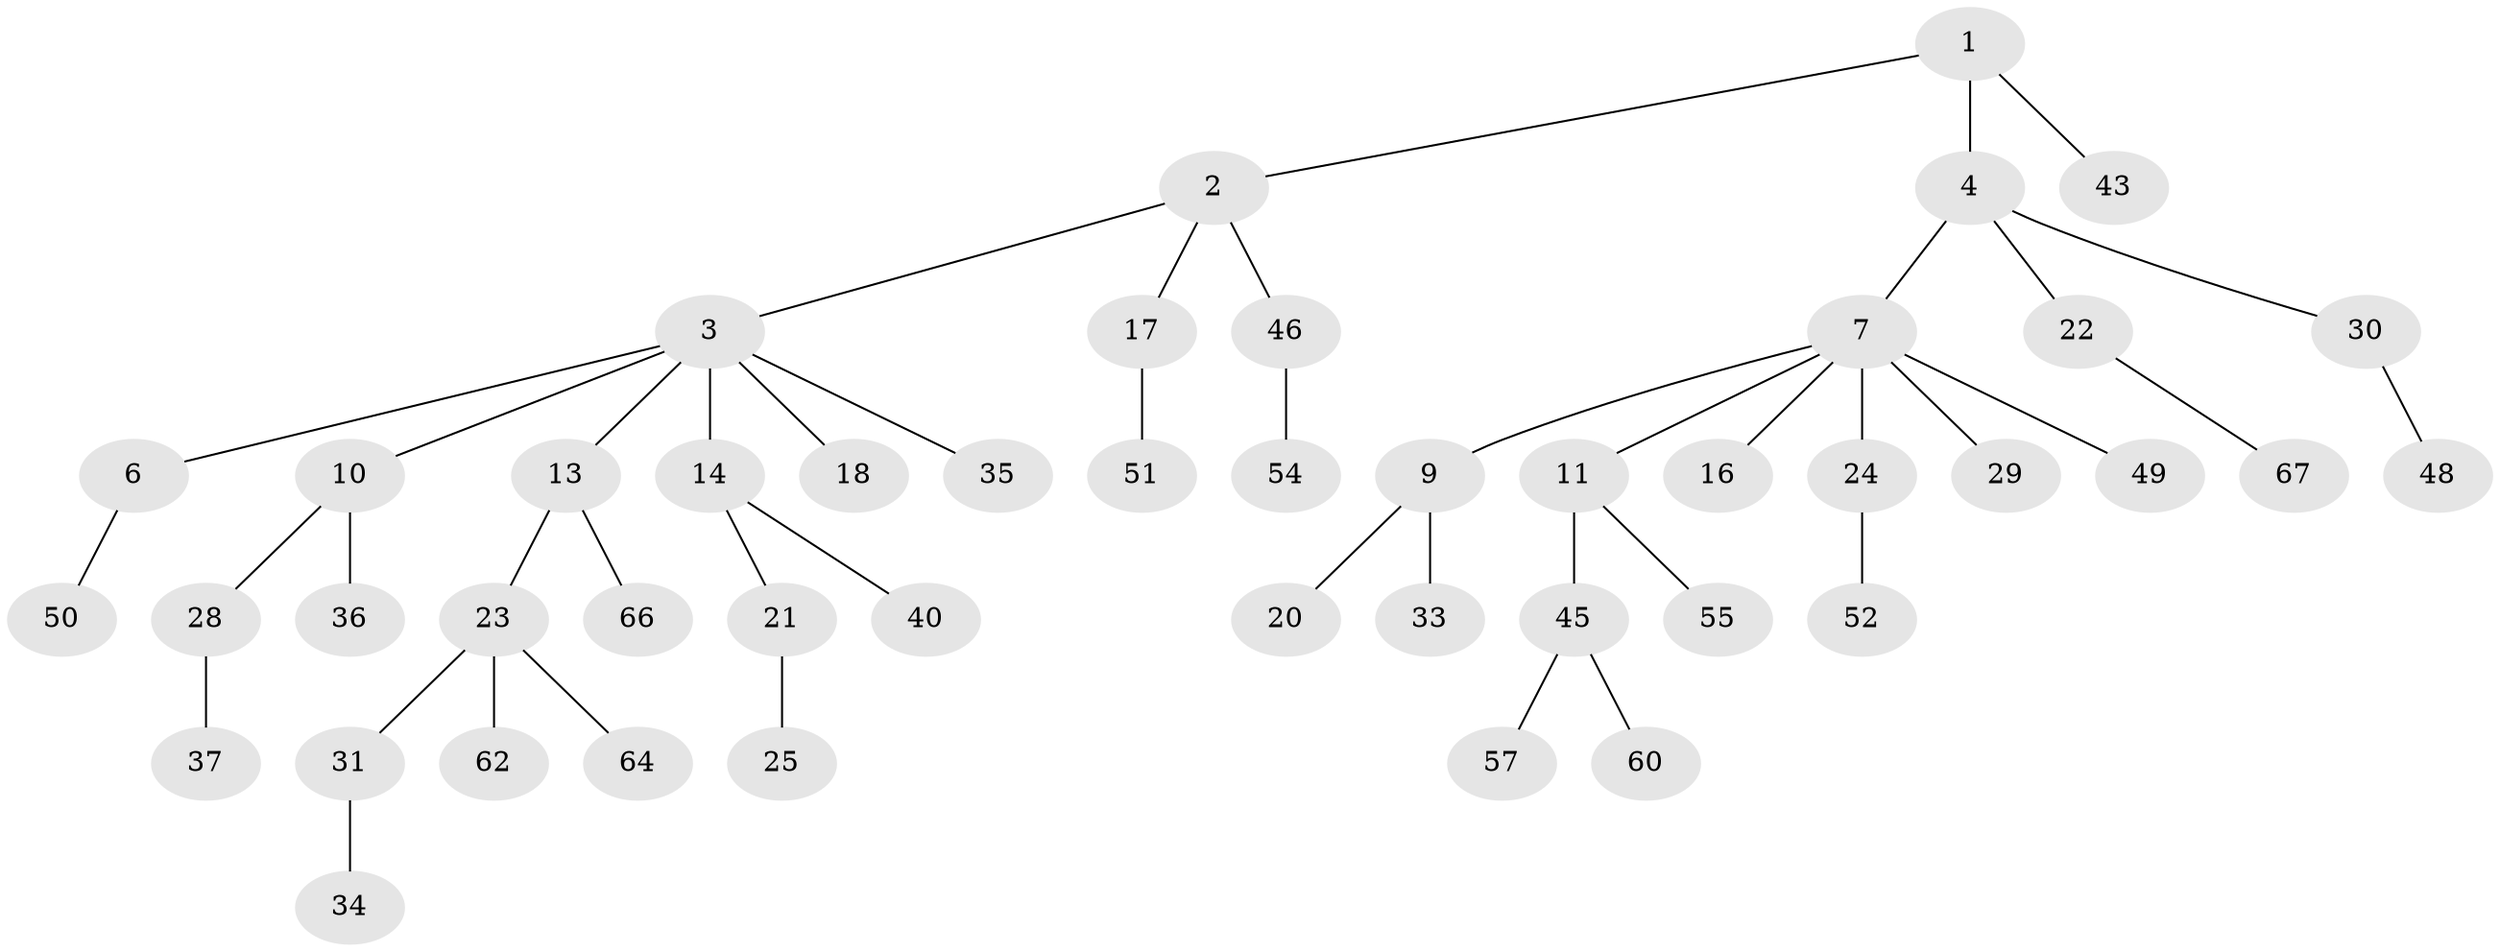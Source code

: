 // original degree distribution, {3: 0.14925373134328357, 4: 0.08955223880597014, 5: 0.014925373134328358, 2: 0.26865671641791045, 6: 0.014925373134328358, 1: 0.4626865671641791}
// Generated by graph-tools (version 1.1) at 2025/11/02/27/25 16:11:27]
// undirected, 46 vertices, 45 edges
graph export_dot {
graph [start="1"]
  node [color=gray90,style=filled];
  1 [super="+26"];
  2 [super="+8"];
  3 [super="+5"];
  4;
  6;
  7 [super="+15"];
  9 [super="+19"];
  10 [super="+12"];
  11 [super="+59"];
  13 [super="+39"];
  14;
  16;
  17 [super="+27"];
  18;
  20;
  21 [super="+63"];
  22 [super="+38"];
  23 [super="+58"];
  24;
  25;
  28 [super="+32"];
  29 [super="+42"];
  30 [super="+44"];
  31;
  33;
  34 [super="+53"];
  35 [super="+41"];
  36;
  37;
  40;
  43 [super="+47"];
  45;
  46;
  48 [super="+56"];
  49;
  50 [super="+61"];
  51;
  52;
  54 [super="+65"];
  55;
  57;
  60;
  62;
  64;
  66;
  67;
  1 -- 2;
  1 -- 4;
  1 -- 43;
  2 -- 3;
  2 -- 17;
  2 -- 46;
  3 -- 13;
  3 -- 18;
  3 -- 35;
  3 -- 10;
  3 -- 6;
  3 -- 14;
  4 -- 7;
  4 -- 22;
  4 -- 30;
  6 -- 50;
  7 -- 9;
  7 -- 11;
  7 -- 24;
  7 -- 29;
  7 -- 16;
  7 -- 49;
  9 -- 33;
  9 -- 20;
  10 -- 28;
  10 -- 36;
  11 -- 45;
  11 -- 55;
  13 -- 23;
  13 -- 66;
  14 -- 21;
  14 -- 40;
  17 -- 51;
  21 -- 25;
  22 -- 67;
  23 -- 31;
  23 -- 62;
  23 -- 64;
  24 -- 52;
  28 -- 37;
  30 -- 48;
  31 -- 34;
  45 -- 57;
  45 -- 60;
  46 -- 54;
}
